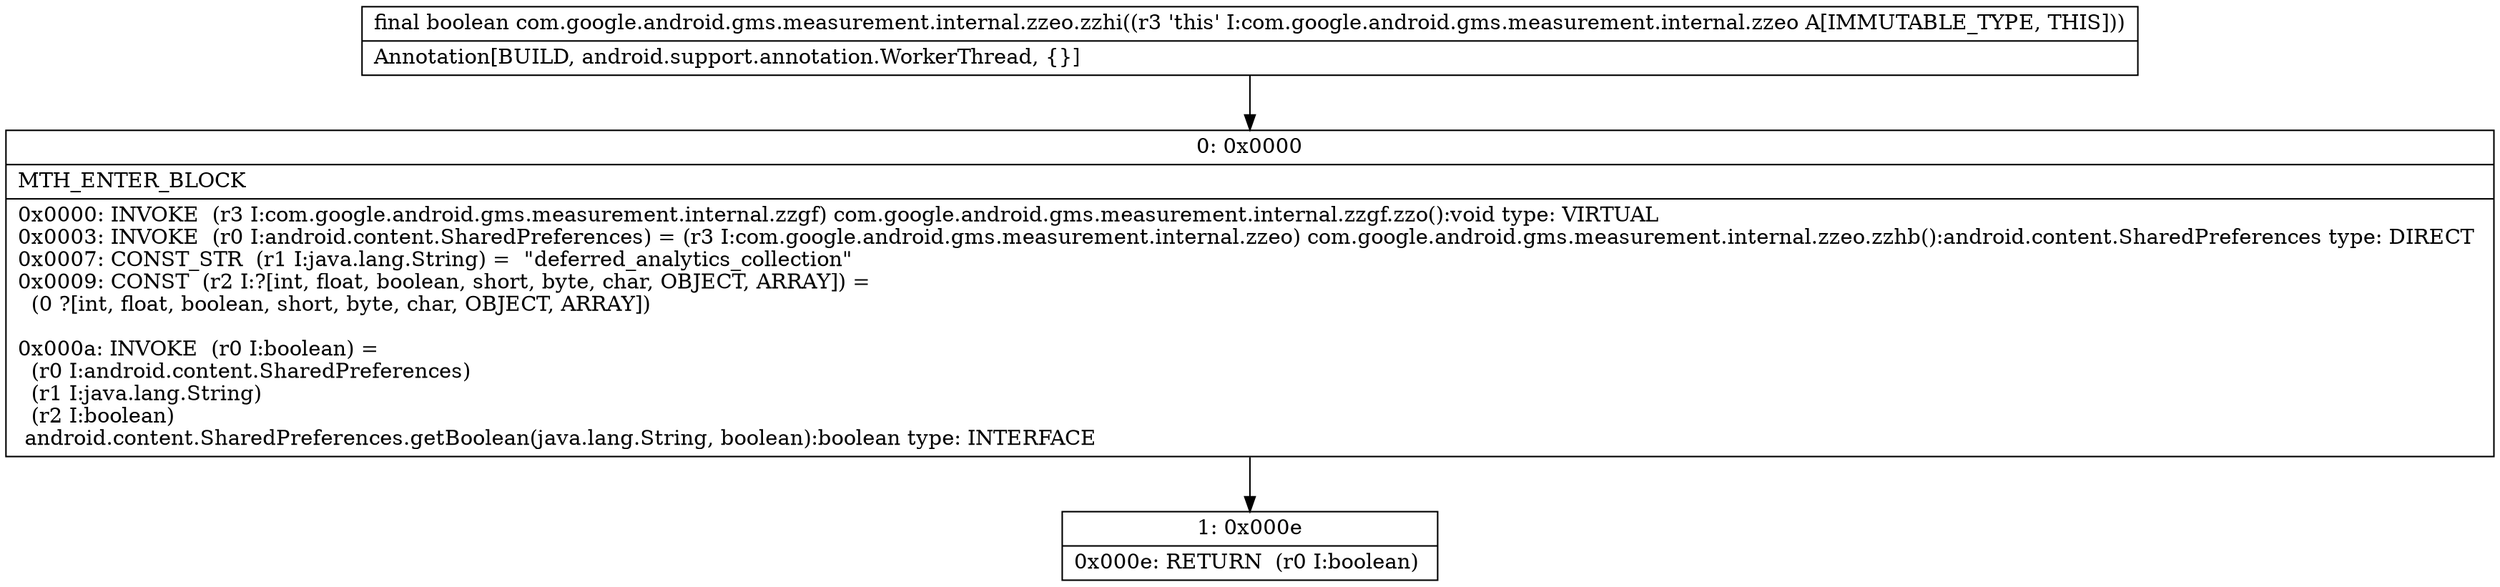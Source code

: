 digraph "CFG forcom.google.android.gms.measurement.internal.zzeo.zzhi()Z" {
Node_0 [shape=record,label="{0\:\ 0x0000|MTH_ENTER_BLOCK\l|0x0000: INVOKE  (r3 I:com.google.android.gms.measurement.internal.zzgf) com.google.android.gms.measurement.internal.zzgf.zzo():void type: VIRTUAL \l0x0003: INVOKE  (r0 I:android.content.SharedPreferences) = (r3 I:com.google.android.gms.measurement.internal.zzeo) com.google.android.gms.measurement.internal.zzeo.zzhb():android.content.SharedPreferences type: DIRECT \l0x0007: CONST_STR  (r1 I:java.lang.String) =  \"deferred_analytics_collection\" \l0x0009: CONST  (r2 I:?[int, float, boolean, short, byte, char, OBJECT, ARRAY]) = \l  (0 ?[int, float, boolean, short, byte, char, OBJECT, ARRAY])\l \l0x000a: INVOKE  (r0 I:boolean) = \l  (r0 I:android.content.SharedPreferences)\l  (r1 I:java.lang.String)\l  (r2 I:boolean)\l android.content.SharedPreferences.getBoolean(java.lang.String, boolean):boolean type: INTERFACE \l}"];
Node_1 [shape=record,label="{1\:\ 0x000e|0x000e: RETURN  (r0 I:boolean) \l}"];
MethodNode[shape=record,label="{final boolean com.google.android.gms.measurement.internal.zzeo.zzhi((r3 'this' I:com.google.android.gms.measurement.internal.zzeo A[IMMUTABLE_TYPE, THIS]))  | Annotation[BUILD, android.support.annotation.WorkerThread, \{\}]\l}"];
MethodNode -> Node_0;
Node_0 -> Node_1;
}

